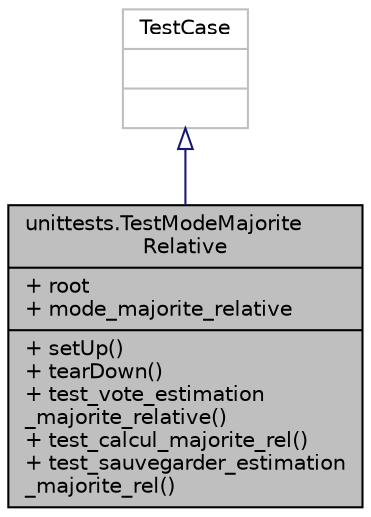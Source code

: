 digraph "unittests.TestModeMajoriteRelative"
{
  edge [fontname="Helvetica",fontsize="10",labelfontname="Helvetica",labelfontsize="10"];
  node [fontname="Helvetica",fontsize="10",shape=record];
  Node2 [label="{unittests.TestModeMajorite\lRelative\n|+ root\l+ mode_majorite_relative\l|+ setUp()\l+ tearDown()\l+ test_vote_estimation\l_majorite_relative()\l+ test_calcul_majorite_rel()\l+ test_sauvegarder_estimation\l_majorite_rel()\l}",height=0.2,width=0.4,color="black", fillcolor="grey75", style="filled", fontcolor="black"];
  Node3 -> Node2 [dir="back",color="midnightblue",fontsize="10",style="solid",arrowtail="onormal",fontname="Helvetica"];
  Node3 [label="{TestCase\n||}",height=0.2,width=0.4,color="grey75", fillcolor="white", style="filled"];
}

